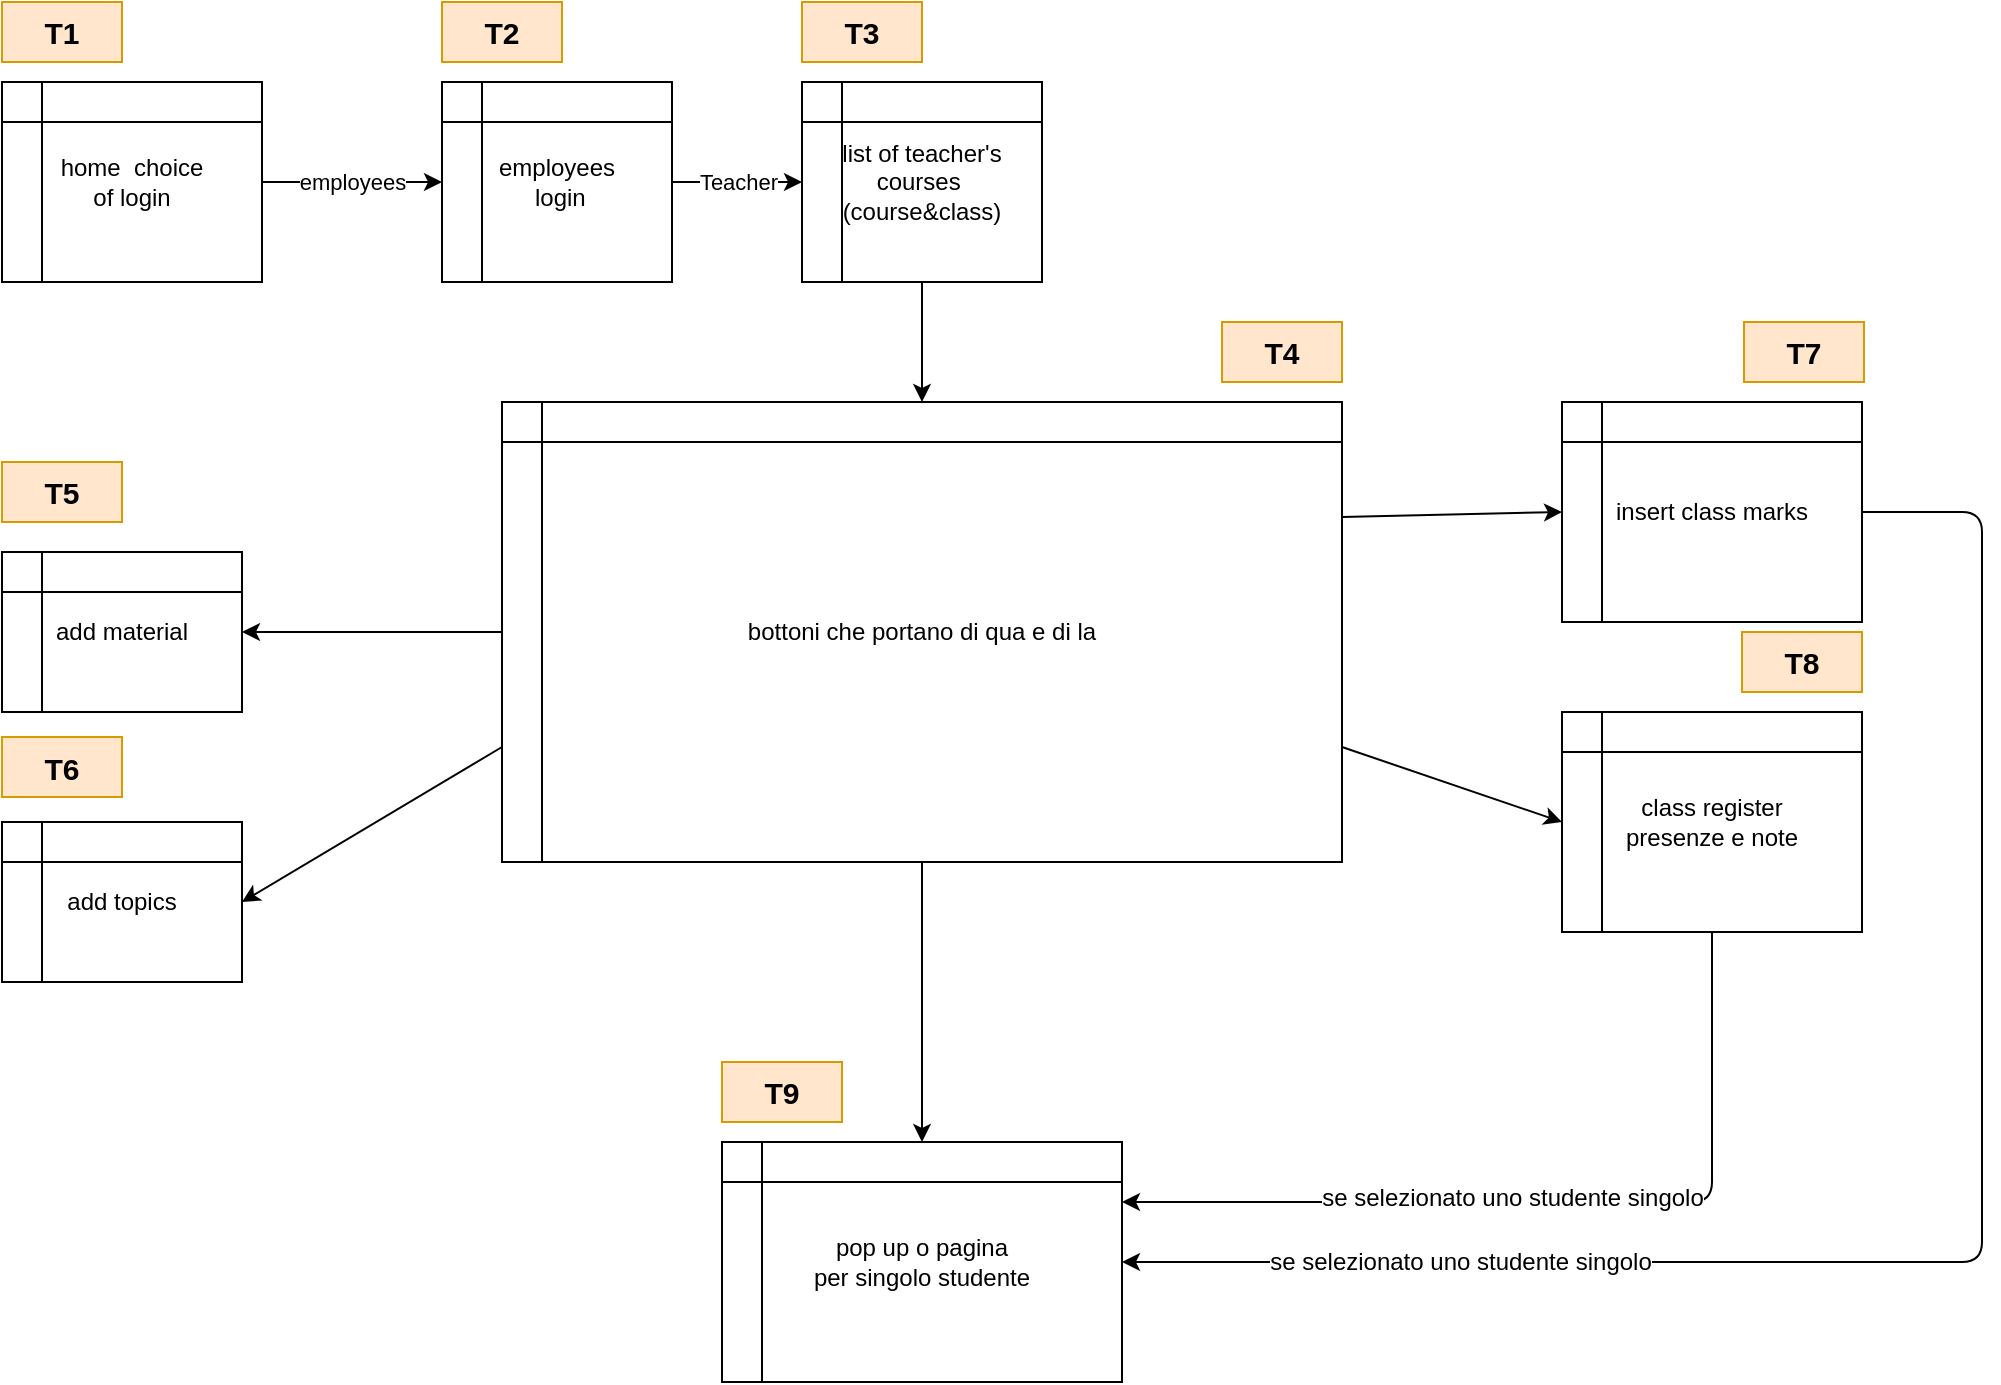 <mxfile version="12.2.9" type="device" pages="1"><diagram id="2QOCsP8XS8S9Bzv3nzt6" name="Page-1"><mxGraphModel dx="1523" dy="977" grid="1" gridSize="10" guides="1" tooltips="1" connect="1" arrows="1" fold="1" page="1" pageScale="1" pageWidth="1169" pageHeight="827" math="0" shadow="0"><root><mxCell id="0"/><mxCell id="1" parent="0"/><mxCell id="qrGB1t6Nhu07AO-h83AJ-3" value="employees&lt;br&gt;&amp;nbsp;login" style="shape=internalStorage;whiteSpace=wrap;html=1;backgroundOutline=1;" parent="1" vertex="1"><mxGeometry x="250" y="70" width="115" height="100" as="geometry"/></mxCell><mxCell id="qrGB1t6Nhu07AO-h83AJ-5" value="employees" style="endArrow=classic;html=1;exitX=1;exitY=0.5;exitDx=0;exitDy=0;entryX=0;entryY=0.5;entryDx=0;entryDy=0;" parent="1" source="qrGB1t6Nhu07AO-h83AJ-6" target="qrGB1t6Nhu07AO-h83AJ-3" edge="1"><mxGeometry width="50" height="50" relative="1" as="geometry"><mxPoint x="160" y="150" as="sourcePoint"/><mxPoint x="280" y="240" as="targetPoint"/></mxGeometry></mxCell><mxCell id="qrGB1t6Nhu07AO-h83AJ-6" value="home&amp;nbsp; choice &lt;br&gt;of login" style="shape=internalStorage;whiteSpace=wrap;html=1;backgroundOutline=1;" parent="1" vertex="1"><mxGeometry x="30" y="70" width="130" height="100" as="geometry"/></mxCell><mxCell id="qrGB1t6Nhu07AO-h83AJ-52" value="Teacher&lt;br&gt;" style="endArrow=classic;html=1;exitX=1;exitY=0.5;exitDx=0;exitDy=0;" parent="1" source="qrGB1t6Nhu07AO-h83AJ-3" target="qrGB1t6Nhu07AO-h83AJ-53" edge="1"><mxGeometry width="50" height="50" relative="1" as="geometry"><mxPoint x="167.5" y="460" as="sourcePoint"/><mxPoint x="320" y="390" as="targetPoint"/></mxGeometry></mxCell><mxCell id="RxFPcQJkJQnvyuYtw4yY-2" style="edgeStyle=orthogonalEdgeStyle;rounded=0;orthogonalLoop=1;jettySize=auto;html=1;entryX=0.5;entryY=0;entryDx=0;entryDy=0;" edge="1" parent="1" source="qrGB1t6Nhu07AO-h83AJ-53" target="RxFPcQJkJQnvyuYtw4yY-1"><mxGeometry relative="1" as="geometry"/></mxCell><mxCell id="qrGB1t6Nhu07AO-h83AJ-53" value="list of teacher's&lt;br&gt;courses&amp;nbsp;&lt;br&gt;(course&amp;amp;class)" style="shape=internalStorage;whiteSpace=wrap;html=1;backgroundOutline=1;" parent="1" vertex="1"><mxGeometry x="430" y="70" width="120" height="100" as="geometry"/></mxCell><mxCell id="RxFPcQJkJQnvyuYtw4yY-4" style="edgeStyle=orthogonalEdgeStyle;rounded=0;orthogonalLoop=1;jettySize=auto;html=1;entryX=1;entryY=0.5;entryDx=0;entryDy=0;" edge="1" parent="1" source="RxFPcQJkJQnvyuYtw4yY-1" target="RxFPcQJkJQnvyuYtw4yY-3"><mxGeometry relative="1" as="geometry"/></mxCell><mxCell id="RxFPcQJkJQnvyuYtw4yY-14" style="edgeStyle=orthogonalEdgeStyle;rounded=0;orthogonalLoop=1;jettySize=auto;html=1;entryX=0.5;entryY=0;entryDx=0;entryDy=0;" edge="1" parent="1" source="RxFPcQJkJQnvyuYtw4yY-1" target="RxFPcQJkJQnvyuYtw4yY-13"><mxGeometry relative="1" as="geometry"/></mxCell><mxCell id="RxFPcQJkJQnvyuYtw4yY-1" value="bottoni che portano di qua e di la" style="shape=internalStorage;whiteSpace=wrap;html=1;backgroundOutline=1;" vertex="1" parent="1"><mxGeometry x="280" y="230" width="420" height="230" as="geometry"/></mxCell><mxCell id="RxFPcQJkJQnvyuYtw4yY-3" value="add material" style="shape=internalStorage;whiteSpace=wrap;html=1;backgroundOutline=1;" vertex="1" parent="1"><mxGeometry x="30" y="305" width="120" height="80" as="geometry"/></mxCell><mxCell id="RxFPcQJkJQnvyuYtw4yY-5" value="add topics" style="shape=internalStorage;whiteSpace=wrap;html=1;backgroundOutline=1;" vertex="1" parent="1"><mxGeometry x="30" y="440" width="120" height="80" as="geometry"/></mxCell><mxCell id="RxFPcQJkJQnvyuYtw4yY-6" value="" style="endArrow=classic;html=1;exitX=0;exitY=0.75;exitDx=0;exitDy=0;entryX=1;entryY=0.5;entryDx=0;entryDy=0;" edge="1" parent="1" source="RxFPcQJkJQnvyuYtw4yY-1" target="RxFPcQJkJQnvyuYtw4yY-5"><mxGeometry width="50" height="50" relative="1" as="geometry"><mxPoint x="30" y="590" as="sourcePoint"/><mxPoint x="80" y="540" as="targetPoint"/></mxGeometry></mxCell><mxCell id="RxFPcQJkJQnvyuYtw4yY-8" value="insert class marks" style="shape=internalStorage;whiteSpace=wrap;html=1;backgroundOutline=1;" vertex="1" parent="1"><mxGeometry x="810" y="230" width="150" height="110" as="geometry"/></mxCell><mxCell id="RxFPcQJkJQnvyuYtw4yY-9" value="" style="endArrow=classic;html=1;exitX=1;exitY=0.25;exitDx=0;exitDy=0;entryX=0;entryY=0.5;entryDx=0;entryDy=0;" edge="1" parent="1" source="RxFPcQJkJQnvyuYtw4yY-1" target="RxFPcQJkJQnvyuYtw4yY-8"><mxGeometry width="50" height="50" relative="1" as="geometry"><mxPoint x="30" y="590" as="sourcePoint"/><mxPoint x="80" y="540" as="targetPoint"/></mxGeometry></mxCell><mxCell id="RxFPcQJkJQnvyuYtw4yY-10" value="class register&lt;br&gt;presenze e note" style="shape=internalStorage;whiteSpace=wrap;html=1;backgroundOutline=1;" vertex="1" parent="1"><mxGeometry x="810" y="385" width="150" height="110" as="geometry"/></mxCell><mxCell id="RxFPcQJkJQnvyuYtw4yY-12" value="" style="endArrow=classic;html=1;exitX=1;exitY=0.75;exitDx=0;exitDy=0;entryX=0;entryY=0.5;entryDx=0;entryDy=0;" edge="1" parent="1" source="RxFPcQJkJQnvyuYtw4yY-1" target="RxFPcQJkJQnvyuYtw4yY-10"><mxGeometry width="50" height="50" relative="1" as="geometry"><mxPoint x="30" y="590" as="sourcePoint"/><mxPoint x="80" y="540" as="targetPoint"/></mxGeometry></mxCell><mxCell id="RxFPcQJkJQnvyuYtw4yY-13" value="pop up o pagina&lt;br&gt;per singolo studente" style="shape=internalStorage;whiteSpace=wrap;html=1;backgroundOutline=1;" vertex="1" parent="1"><mxGeometry x="390" y="600" width="200" height="120" as="geometry"/></mxCell><mxCell id="RxFPcQJkJQnvyuYtw4yY-15" value="" style="endArrow=classic;html=1;exitX=0.5;exitY=1;exitDx=0;exitDy=0;entryX=1;entryY=0.25;entryDx=0;entryDy=0;" edge="1" parent="1" source="RxFPcQJkJQnvyuYtw4yY-10" target="RxFPcQJkJQnvyuYtw4yY-13"><mxGeometry width="50" height="50" relative="1" as="geometry"><mxPoint x="30" y="790" as="sourcePoint"/><mxPoint x="80" y="740" as="targetPoint"/><Array as="points"><mxPoint x="885" y="630"/></Array></mxGeometry></mxCell><mxCell id="RxFPcQJkJQnvyuYtw4yY-16" value="se selezionato uno studente singolo" style="text;html=1;align=center;verticalAlign=middle;resizable=0;points=[];;labelBackgroundColor=#ffffff;" vertex="1" connectable="0" parent="RxFPcQJkJQnvyuYtw4yY-15"><mxGeometry x="0.093" y="-2" relative="1" as="geometry"><mxPoint as="offset"/></mxGeometry></mxCell><mxCell id="RxFPcQJkJQnvyuYtw4yY-18" value="" style="endArrow=classic;html=1;exitX=1;exitY=0.5;exitDx=0;exitDy=0;entryX=1;entryY=0.5;entryDx=0;entryDy=0;" edge="1" parent="1" source="RxFPcQJkJQnvyuYtw4yY-8" target="RxFPcQJkJQnvyuYtw4yY-13"><mxGeometry width="50" height="50" relative="1" as="geometry"><mxPoint x="30" y="790" as="sourcePoint"/><mxPoint x="1020" y="760" as="targetPoint"/><Array as="points"><mxPoint x="1020" y="285"/><mxPoint x="1020" y="660"/></Array></mxGeometry></mxCell><mxCell id="RxFPcQJkJQnvyuYtw4yY-19" value="se selezionato uno studente singolo" style="text;html=1;align=center;verticalAlign=middle;resizable=0;points=[];;labelBackgroundColor=#ffffff;" vertex="1" connectable="0" parent="RxFPcQJkJQnvyuYtw4yY-18"><mxGeometry x="0.611" relative="1" as="geometry"><mxPoint x="1" as="offset"/></mxGeometry></mxCell><mxCell id="RxFPcQJkJQnvyuYtw4yY-21" value="T4" style="text;html=1;strokeColor=#d79b00;fillColor=#ffe6cc;align=center;verticalAlign=middle;whiteSpace=wrap;rounded=0;fontStyle=1;fontSize=15;" vertex="1" parent="1"><mxGeometry x="640" y="190" width="60" height="30" as="geometry"/></mxCell><mxCell id="RxFPcQJkJQnvyuYtw4yY-22" value="T1" style="text;html=1;strokeColor=#d79b00;fillColor=#ffe6cc;align=center;verticalAlign=middle;whiteSpace=wrap;rounded=0;fontStyle=1;fontSize=15;" vertex="1" parent="1"><mxGeometry x="30" y="30" width="60" height="30" as="geometry"/></mxCell><mxCell id="RxFPcQJkJQnvyuYtw4yY-23" value="T2" style="text;html=1;strokeColor=#d79b00;fillColor=#ffe6cc;align=center;verticalAlign=middle;whiteSpace=wrap;rounded=0;fontStyle=1;fontSize=15;" vertex="1" parent="1"><mxGeometry x="250" y="30" width="60" height="30" as="geometry"/></mxCell><mxCell id="RxFPcQJkJQnvyuYtw4yY-24" value="T3" style="text;html=1;strokeColor=#d79b00;fillColor=#ffe6cc;align=center;verticalAlign=middle;whiteSpace=wrap;rounded=0;fontStyle=1;fontSize=15;" vertex="1" parent="1"><mxGeometry x="430" y="30" width="60" height="30" as="geometry"/></mxCell><mxCell id="RxFPcQJkJQnvyuYtw4yY-25" value="T5" style="text;html=1;strokeColor=#d79b00;fillColor=#ffe6cc;align=center;verticalAlign=middle;whiteSpace=wrap;rounded=0;fontStyle=1;fontSize=15;" vertex="1" parent="1"><mxGeometry x="30" y="260" width="60" height="30" as="geometry"/></mxCell><mxCell id="RxFPcQJkJQnvyuYtw4yY-26" value="T6" style="text;html=1;strokeColor=#d79b00;fillColor=#ffe6cc;align=center;verticalAlign=middle;whiteSpace=wrap;rounded=0;fontStyle=1;fontSize=15;" vertex="1" parent="1"><mxGeometry x="30" y="397.5" width="60" height="30" as="geometry"/></mxCell><mxCell id="RxFPcQJkJQnvyuYtw4yY-27" value="T7" style="text;html=1;strokeColor=#d79b00;fillColor=#ffe6cc;align=center;verticalAlign=middle;whiteSpace=wrap;rounded=0;fontStyle=1;fontSize=15;" vertex="1" parent="1"><mxGeometry x="901" y="190" width="60" height="30" as="geometry"/></mxCell><mxCell id="RxFPcQJkJQnvyuYtw4yY-28" value="T8" style="text;html=1;strokeColor=#d79b00;fillColor=#ffe6cc;align=center;verticalAlign=middle;whiteSpace=wrap;rounded=0;fontStyle=1;fontSize=15;" vertex="1" parent="1"><mxGeometry x="900" y="345" width="60" height="30" as="geometry"/></mxCell><mxCell id="RxFPcQJkJQnvyuYtw4yY-29" value="T9" style="text;html=1;strokeColor=#d79b00;fillColor=#ffe6cc;align=center;verticalAlign=middle;whiteSpace=wrap;rounded=0;fontStyle=1;fontSize=15;" vertex="1" parent="1"><mxGeometry x="390" y="560" width="60" height="30" as="geometry"/></mxCell></root></mxGraphModel></diagram></mxfile>